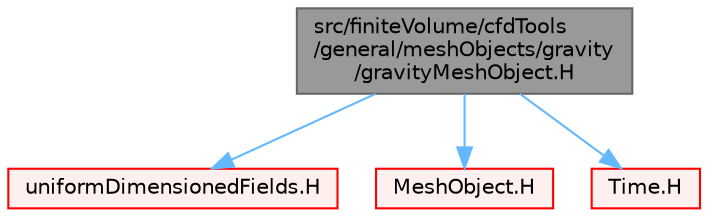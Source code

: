 digraph "src/finiteVolume/cfdTools/general/meshObjects/gravity/gravityMeshObject.H"
{
 // LATEX_PDF_SIZE
  bgcolor="transparent";
  edge [fontname=Helvetica,fontsize=10,labelfontname=Helvetica,labelfontsize=10];
  node [fontname=Helvetica,fontsize=10,shape=box,height=0.2,width=0.4];
  Node1 [id="Node000001",label="src/finiteVolume/cfdTools\l/general/meshObjects/gravity\l/gravityMeshObject.H",height=0.2,width=0.4,color="gray40", fillcolor="grey60", style="filled", fontcolor="black",tooltip=" "];
  Node1 -> Node2 [id="edge1_Node000001_Node000002",color="steelblue1",style="solid",tooltip=" "];
  Node2 [id="Node000002",label="uniformDimensionedFields.H",height=0.2,width=0.4,color="red", fillcolor="#FFF0F0", style="filled",URL="$uniformDimensionedFields_8H.html",tooltip="Various UniformDimensionedField types."];
  Node1 -> Node219 [id="edge2_Node000001_Node000219",color="steelblue1",style="solid",tooltip=" "];
  Node219 [id="Node000219",label="MeshObject.H",height=0.2,width=0.4,color="red", fillcolor="#FFF0F0", style="filled",URL="$MeshObject_8H.html",tooltip=" "];
  Node1 -> Node224 [id="edge3_Node000001_Node000224",color="steelblue1",style="solid",tooltip=" "];
  Node224 [id="Node000224",label="Time.H",height=0.2,width=0.4,color="red", fillcolor="#FFF0F0", style="filled",URL="$Time_8H.html",tooltip=" "];
}
